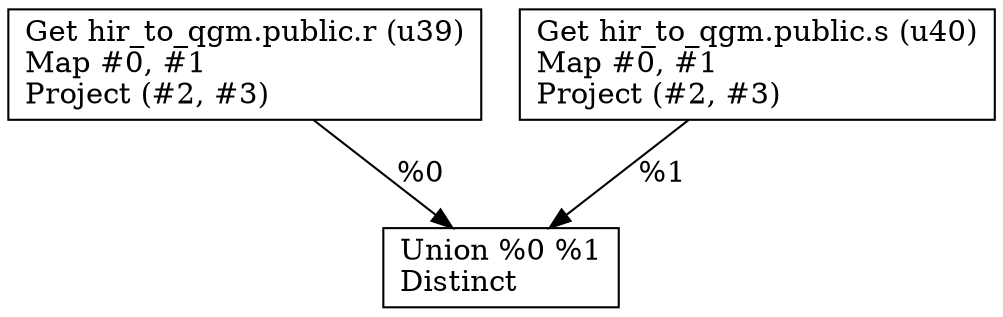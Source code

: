 digraph G {
    node0 [shape = record, label="Get hir_to_qgm.public.r (u39)\lMap #0, #1\lProject (#2, #3)\l"]
    node1 [shape = record, label="Get hir_to_qgm.public.s (u40)\lMap #0, #1\lProject (#2, #3)\l"]
    node2 [shape = record, label="Union %0 %1\lDistinct\l"]
    node1 -> node2 [label = "%1\l"]
    node0 -> node2 [label = "%0\l"]
}
